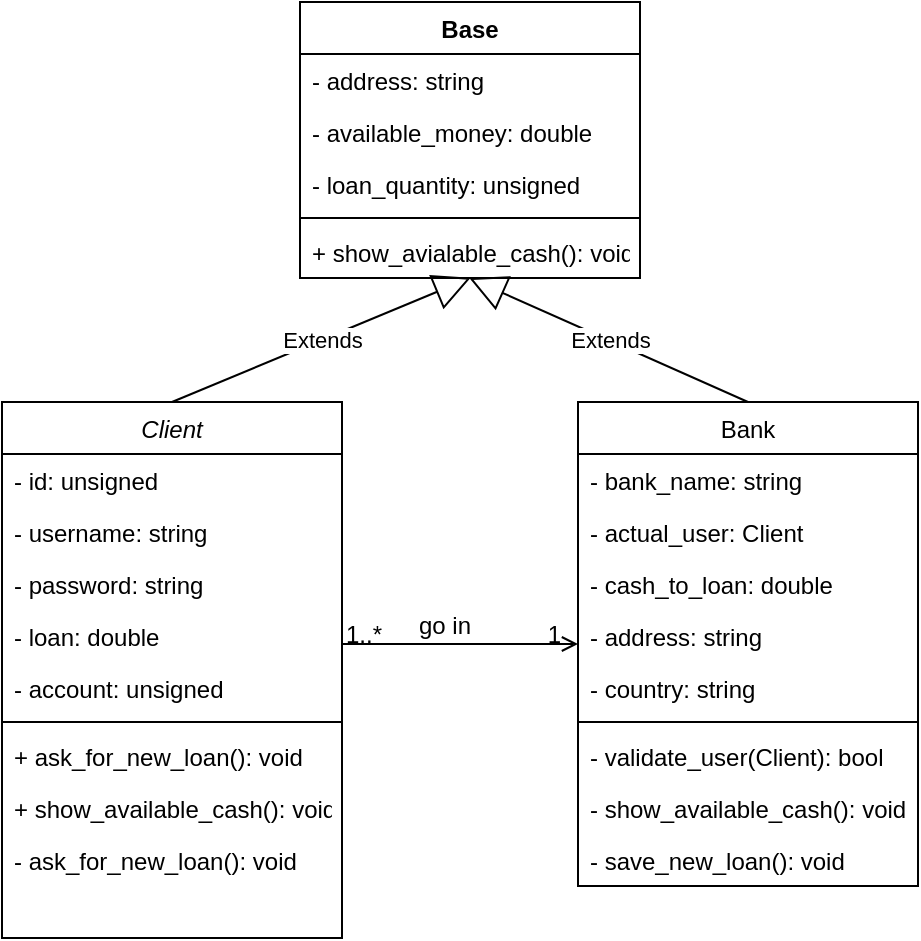 <mxfile>
    <diagram id="C5RBs43oDa-KdzZeNtuy" name="Page-1">
        <mxGraphModel dx="398" dy="465" grid="1" gridSize="10" guides="1" tooltips="1" connect="1" arrows="1" fold="1" page="1" pageScale="1" pageWidth="827" pageHeight="1169" math="0" shadow="0">
            <root>
                <mxCell id="WIyWlLk6GJQsqaUBKTNV-0"/>
                <mxCell id="WIyWlLk6GJQsqaUBKTNV-1" parent="WIyWlLk6GJQsqaUBKTNV-0"/>
                <mxCell id="zkfFHV4jXpPFQw0GAbJ--0" value="Client" style="swimlane;fontStyle=2;align=center;verticalAlign=top;childLayout=stackLayout;horizontal=1;startSize=26;horizontalStack=0;resizeParent=1;resizeLast=0;collapsible=1;marginBottom=0;rounded=0;shadow=0;strokeWidth=1;" parent="WIyWlLk6GJQsqaUBKTNV-1" vertex="1">
                    <mxGeometry x="221" y="240" width="170" height="268" as="geometry">
                        <mxRectangle x="230" y="140" width="160" height="26" as="alternateBounds"/>
                    </mxGeometry>
                </mxCell>
                <mxCell id="d9v_KxIG_IaCyALXlLn7-18" value="- id: unsigned" style="text;align=left;verticalAlign=top;spacingLeft=4;spacingRight=4;overflow=hidden;rotatable=0;points=[[0,0.5],[1,0.5]];portConstraint=eastwest;" parent="zkfFHV4jXpPFQw0GAbJ--0" vertex="1">
                    <mxGeometry y="26" width="170" height="26" as="geometry"/>
                </mxCell>
                <mxCell id="zkfFHV4jXpPFQw0GAbJ--1" value="- username: string" style="text;align=left;verticalAlign=top;spacingLeft=4;spacingRight=4;overflow=hidden;rotatable=0;points=[[0,0.5],[1,0.5]];portConstraint=eastwest;" parent="zkfFHV4jXpPFQw0GAbJ--0" vertex="1">
                    <mxGeometry y="52" width="170" height="26" as="geometry"/>
                </mxCell>
                <mxCell id="zkfFHV4jXpPFQw0GAbJ--2" value="- password: string" style="text;align=left;verticalAlign=top;spacingLeft=4;spacingRight=4;overflow=hidden;rotatable=0;points=[[0,0.5],[1,0.5]];portConstraint=eastwest;rounded=0;shadow=0;html=0;" parent="zkfFHV4jXpPFQw0GAbJ--0" vertex="1">
                    <mxGeometry y="78" width="170" height="26" as="geometry"/>
                </mxCell>
                <mxCell id="d9v_KxIG_IaCyALXlLn7-2" value="- loan: double" style="text;align=left;verticalAlign=top;spacingLeft=4;spacingRight=4;overflow=hidden;rotatable=0;points=[[0,0.5],[1,0.5]];portConstraint=eastwest;rounded=0;shadow=0;html=0;" parent="zkfFHV4jXpPFQw0GAbJ--0" vertex="1">
                    <mxGeometry y="104" width="170" height="26" as="geometry"/>
                </mxCell>
                <mxCell id="zkfFHV4jXpPFQw0GAbJ--3" value="- account: unsigned" style="text;align=left;verticalAlign=top;spacingLeft=4;spacingRight=4;overflow=hidden;rotatable=0;points=[[0,0.5],[1,0.5]];portConstraint=eastwest;rounded=0;shadow=0;html=0;" parent="zkfFHV4jXpPFQw0GAbJ--0" vertex="1">
                    <mxGeometry y="130" width="170" height="26" as="geometry"/>
                </mxCell>
                <mxCell id="zkfFHV4jXpPFQw0GAbJ--4" value="" style="line;html=1;strokeWidth=1;align=left;verticalAlign=middle;spacingTop=-1;spacingLeft=3;spacingRight=3;rotatable=0;labelPosition=right;points=[];portConstraint=eastwest;" parent="zkfFHV4jXpPFQw0GAbJ--0" vertex="1">
                    <mxGeometry y="156" width="170" height="8" as="geometry"/>
                </mxCell>
                <mxCell id="d9v_KxIG_IaCyALXlLn7-6" value="+ ask_for_new_loan(): void" style="text;align=left;verticalAlign=top;spacingLeft=4;spacingRight=4;overflow=hidden;rotatable=0;points=[[0,0.5],[1,0.5]];portConstraint=eastwest;" parent="zkfFHV4jXpPFQw0GAbJ--0" vertex="1">
                    <mxGeometry y="164" width="170" height="26" as="geometry"/>
                </mxCell>
                <mxCell id="d9v_KxIG_IaCyALXlLn7-5" value="+ show_available_cash(): void" style="text;align=left;verticalAlign=top;spacingLeft=4;spacingRight=4;overflow=hidden;rotatable=0;points=[[0,0.5],[1,0.5]];portConstraint=eastwest;" parent="zkfFHV4jXpPFQw0GAbJ--0" vertex="1">
                    <mxGeometry y="190" width="170" height="26" as="geometry"/>
                </mxCell>
                <mxCell id="zkfFHV4jXpPFQw0GAbJ--5" value="- ask_for_new_loan(): void" style="text;align=left;verticalAlign=top;spacingLeft=4;spacingRight=4;overflow=hidden;rotatable=0;points=[[0,0.5],[1,0.5]];portConstraint=eastwest;" parent="zkfFHV4jXpPFQw0GAbJ--0" vertex="1">
                    <mxGeometry y="216" width="170" height="26" as="geometry"/>
                </mxCell>
                <mxCell id="zkfFHV4jXpPFQw0GAbJ--17" value="Bank" style="swimlane;fontStyle=0;align=center;verticalAlign=top;childLayout=stackLayout;horizontal=1;startSize=26;horizontalStack=0;resizeParent=1;resizeLast=0;collapsible=1;marginBottom=0;rounded=0;shadow=0;strokeWidth=1;" parent="WIyWlLk6GJQsqaUBKTNV-1" vertex="1">
                    <mxGeometry x="509" y="240" width="170" height="242" as="geometry">
                        <mxRectangle x="550" y="140" width="160" height="26" as="alternateBounds"/>
                    </mxGeometry>
                </mxCell>
                <mxCell id="zkfFHV4jXpPFQw0GAbJ--18" value="- bank_name: string" style="text;align=left;verticalAlign=top;spacingLeft=4;spacingRight=4;overflow=hidden;rotatable=0;points=[[0,0.5],[1,0.5]];portConstraint=eastwest;" parent="zkfFHV4jXpPFQw0GAbJ--17" vertex="1">
                    <mxGeometry y="26" width="170" height="26" as="geometry"/>
                </mxCell>
                <mxCell id="zkfFHV4jXpPFQw0GAbJ--19" value="- actual_user: Client" style="text;align=left;verticalAlign=top;spacingLeft=4;spacingRight=4;overflow=hidden;rotatable=0;points=[[0,0.5],[1,0.5]];portConstraint=eastwest;rounded=0;shadow=0;html=0;" parent="zkfFHV4jXpPFQw0GAbJ--17" vertex="1">
                    <mxGeometry y="52" width="170" height="26" as="geometry"/>
                </mxCell>
                <mxCell id="zkfFHV4jXpPFQw0GAbJ--20" value="- cash_to_loan: double" style="text;align=left;verticalAlign=top;spacingLeft=4;spacingRight=4;overflow=hidden;rotatable=0;points=[[0,0.5],[1,0.5]];portConstraint=eastwest;rounded=0;shadow=0;html=0;" parent="zkfFHV4jXpPFQw0GAbJ--17" vertex="1">
                    <mxGeometry y="78" width="170" height="26" as="geometry"/>
                </mxCell>
                <mxCell id="zkfFHV4jXpPFQw0GAbJ--21" value="- address: string" style="text;align=left;verticalAlign=top;spacingLeft=4;spacingRight=4;overflow=hidden;rotatable=0;points=[[0,0.5],[1,0.5]];portConstraint=eastwest;rounded=0;shadow=0;html=0;" parent="zkfFHV4jXpPFQw0GAbJ--17" vertex="1">
                    <mxGeometry y="104" width="170" height="26" as="geometry"/>
                </mxCell>
                <mxCell id="zkfFHV4jXpPFQw0GAbJ--22" value="- country: string" style="text;align=left;verticalAlign=top;spacingLeft=4;spacingRight=4;overflow=hidden;rotatable=0;points=[[0,0.5],[1,0.5]];portConstraint=eastwest;rounded=0;shadow=0;html=0;" parent="zkfFHV4jXpPFQw0GAbJ--17" vertex="1">
                    <mxGeometry y="130" width="170" height="26" as="geometry"/>
                </mxCell>
                <mxCell id="zkfFHV4jXpPFQw0GAbJ--23" value="" style="line;html=1;strokeWidth=1;align=left;verticalAlign=middle;spacingTop=-1;spacingLeft=3;spacingRight=3;rotatable=0;labelPosition=right;points=[];portConstraint=eastwest;" parent="zkfFHV4jXpPFQw0GAbJ--17" vertex="1">
                    <mxGeometry y="156" width="170" height="8" as="geometry"/>
                </mxCell>
                <mxCell id="zkfFHV4jXpPFQw0GAbJ--24" value="- validate_user(Client): bool" style="text;align=left;verticalAlign=top;spacingLeft=4;spacingRight=4;overflow=hidden;rotatable=0;points=[[0,0.5],[1,0.5]];portConstraint=eastwest;" parent="zkfFHV4jXpPFQw0GAbJ--17" vertex="1">
                    <mxGeometry y="164" width="170" height="26" as="geometry"/>
                </mxCell>
                <mxCell id="zkfFHV4jXpPFQw0GAbJ--25" value="- show_available_cash(): void" style="text;align=left;verticalAlign=top;spacingLeft=4;spacingRight=4;overflow=hidden;rotatable=0;points=[[0,0.5],[1,0.5]];portConstraint=eastwest;" parent="zkfFHV4jXpPFQw0GAbJ--17" vertex="1">
                    <mxGeometry y="190" width="170" height="26" as="geometry"/>
                </mxCell>
                <mxCell id="d9v_KxIG_IaCyALXlLn7-3" value="- save_new_loan(): void" style="text;align=left;verticalAlign=top;spacingLeft=4;spacingRight=4;overflow=hidden;rotatable=0;points=[[0,0.5],[1,0.5]];portConstraint=eastwest;" parent="zkfFHV4jXpPFQw0GAbJ--17" vertex="1">
                    <mxGeometry y="216" width="170" height="26" as="geometry"/>
                </mxCell>
                <mxCell id="zkfFHV4jXpPFQw0GAbJ--26" value="" style="endArrow=open;shadow=0;strokeWidth=1;rounded=0;endFill=1;edgeStyle=elbowEdgeStyle;elbow=vertical;" parent="WIyWlLk6GJQsqaUBKTNV-1" source="zkfFHV4jXpPFQw0GAbJ--0" target="zkfFHV4jXpPFQw0GAbJ--17" edge="1">
                    <mxGeometry x="0.5" y="41" relative="1" as="geometry">
                        <mxPoint x="381" y="312" as="sourcePoint"/>
                        <mxPoint x="541" y="312" as="targetPoint"/>
                        <mxPoint x="-40" y="32" as="offset"/>
                    </mxGeometry>
                </mxCell>
                <mxCell id="zkfFHV4jXpPFQw0GAbJ--27" value="1..*" style="resizable=0;align=left;verticalAlign=bottom;labelBackgroundColor=none;fontSize=12;" parent="zkfFHV4jXpPFQw0GAbJ--26" connectable="0" vertex="1">
                    <mxGeometry x="-1" relative="1" as="geometry">
                        <mxPoint y="4" as="offset"/>
                    </mxGeometry>
                </mxCell>
                <mxCell id="zkfFHV4jXpPFQw0GAbJ--28" value="1" style="resizable=0;align=right;verticalAlign=bottom;labelBackgroundColor=none;fontSize=12;" parent="zkfFHV4jXpPFQw0GAbJ--26" connectable="0" vertex="1">
                    <mxGeometry x="1" relative="1" as="geometry">
                        <mxPoint x="-7" y="4" as="offset"/>
                    </mxGeometry>
                </mxCell>
                <mxCell id="zkfFHV4jXpPFQw0GAbJ--29" value="go in" style="text;html=1;resizable=0;points=[];;align=center;verticalAlign=middle;labelBackgroundColor=none;rounded=0;shadow=0;strokeWidth=1;fontSize=12;" parent="zkfFHV4jXpPFQw0GAbJ--26" vertex="1" connectable="0">
                    <mxGeometry x="0.5" y="49" relative="1" as="geometry">
                        <mxPoint x="-38" y="40" as="offset"/>
                    </mxGeometry>
                </mxCell>
                <mxCell id="d9v_KxIG_IaCyALXlLn7-7" value="Base" style="swimlane;fontStyle=1;align=center;verticalAlign=top;childLayout=stackLayout;horizontal=1;startSize=26;horizontalStack=0;resizeParent=1;resizeParentMax=0;resizeLast=0;collapsible=1;marginBottom=0;" parent="WIyWlLk6GJQsqaUBKTNV-1" vertex="1">
                    <mxGeometry x="370" y="40" width="170" height="138" as="geometry"/>
                </mxCell>
                <mxCell id="d9v_KxIG_IaCyALXlLn7-8" value="- address: string" style="text;strokeColor=none;fillColor=none;align=left;verticalAlign=top;spacingLeft=4;spacingRight=4;overflow=hidden;rotatable=0;points=[[0,0.5],[1,0.5]];portConstraint=eastwest;" parent="d9v_KxIG_IaCyALXlLn7-7" vertex="1">
                    <mxGeometry y="26" width="170" height="26" as="geometry"/>
                </mxCell>
                <mxCell id="d9v_KxIG_IaCyALXlLn7-11" value="- available_money: double" style="text;strokeColor=none;fillColor=none;align=left;verticalAlign=top;spacingLeft=4;spacingRight=4;overflow=hidden;rotatable=0;points=[[0,0.5],[1,0.5]];portConstraint=eastwest;" parent="d9v_KxIG_IaCyALXlLn7-7" vertex="1">
                    <mxGeometry y="52" width="170" height="26" as="geometry"/>
                </mxCell>
                <mxCell id="0" value="- loan_quantity: unsigned" style="text;strokeColor=none;fillColor=none;align=left;verticalAlign=top;spacingLeft=4;spacingRight=4;overflow=hidden;rotatable=0;points=[[0,0.5],[1,0.5]];portConstraint=eastwest;" parent="d9v_KxIG_IaCyALXlLn7-7" vertex="1">
                    <mxGeometry y="78" width="170" height="26" as="geometry"/>
                </mxCell>
                <mxCell id="d9v_KxIG_IaCyALXlLn7-9" value="" style="line;strokeWidth=1;fillColor=none;align=left;verticalAlign=middle;spacingTop=-1;spacingLeft=3;spacingRight=3;rotatable=0;labelPosition=right;points=[];portConstraint=eastwest;" parent="d9v_KxIG_IaCyALXlLn7-7" vertex="1">
                    <mxGeometry y="104" width="170" height="8" as="geometry"/>
                </mxCell>
                <mxCell id="d9v_KxIG_IaCyALXlLn7-10" value="+ show_avialable_cash(): void" style="text;strokeColor=none;fillColor=none;align=left;verticalAlign=top;spacingLeft=4;spacingRight=4;overflow=hidden;rotatable=0;points=[[0,0.5],[1,0.5]];portConstraint=eastwest;" parent="d9v_KxIG_IaCyALXlLn7-7" vertex="1">
                    <mxGeometry y="112" width="170" height="26" as="geometry"/>
                </mxCell>
                <mxCell id="d9v_KxIG_IaCyALXlLn7-14" value="Extends" style="endArrow=block;endSize=16;endFill=0;html=1;entryX=0.502;entryY=0.996;entryDx=0;entryDy=0;entryPerimeter=0;exitX=0.5;exitY=0;exitDx=0;exitDy=0;" parent="WIyWlLk6GJQsqaUBKTNV-1" source="zkfFHV4jXpPFQw0GAbJ--0" target="d9v_KxIG_IaCyALXlLn7-10" edge="1">
                    <mxGeometry width="160" relative="1" as="geometry">
                        <mxPoint x="450" y="230" as="sourcePoint"/>
                        <mxPoint x="450" y="154" as="targetPoint"/>
                    </mxGeometry>
                </mxCell>
                <mxCell id="d9v_KxIG_IaCyALXlLn7-17" value="Extends" style="endArrow=block;endSize=16;endFill=0;html=1;entryX=0.498;entryY=1.002;entryDx=0;entryDy=0;entryPerimeter=0;exitX=0.5;exitY=0;exitDx=0;exitDy=0;" parent="WIyWlLk6GJQsqaUBKTNV-1" source="zkfFHV4jXpPFQw0GAbJ--17" target="d9v_KxIG_IaCyALXlLn7-10" edge="1">
                    <mxGeometry width="160" relative="1" as="geometry">
                        <mxPoint x="311" y="250" as="sourcePoint"/>
                        <mxPoint x="460.32" y="161.896" as="targetPoint"/>
                    </mxGeometry>
                </mxCell>
            </root>
        </mxGraphModel>
    </diagram>
</mxfile>